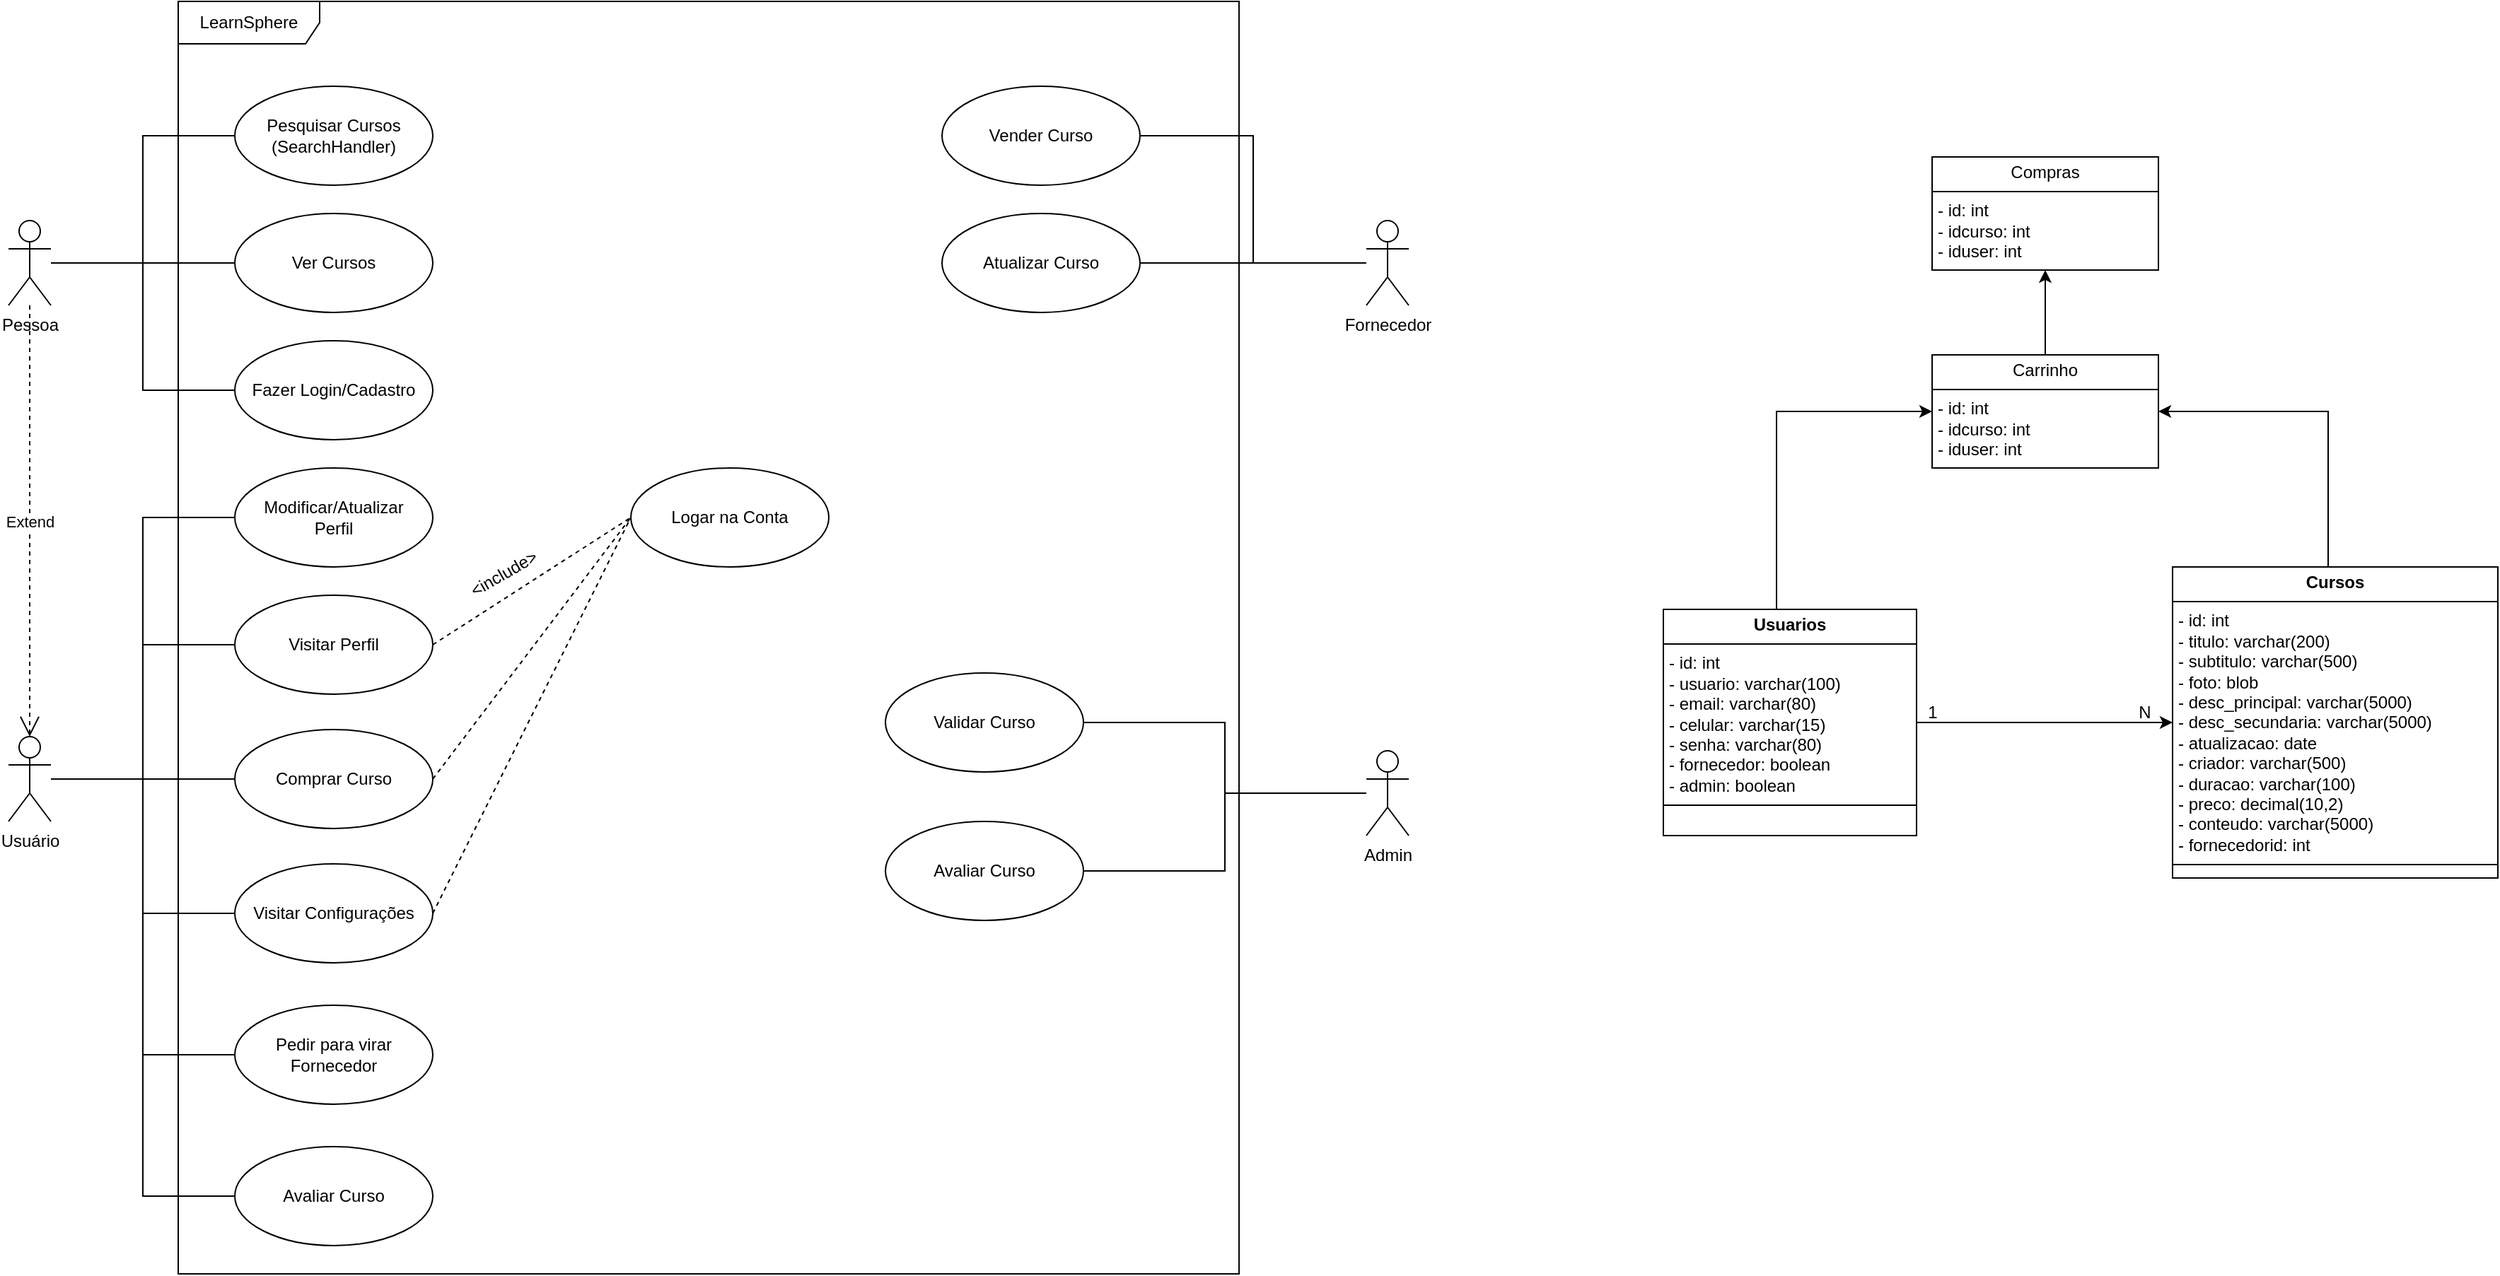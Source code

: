 <mxfile version="24.6.4" type="github">
  <diagram name="Página-1" id="gYhum7ljytBpoa15r5p-">
    <mxGraphModel dx="2350" dy="890" grid="1" gridSize="10" guides="1" tooltips="1" connect="1" arrows="1" fold="1" page="1" pageScale="1" pageWidth="827" pageHeight="1169" math="0" shadow="0">
      <root>
        <mxCell id="0" />
        <mxCell id="1" parent="0" />
        <mxCell id="QgO8SwqlqUL5KBMX8Alq-1" value="LearnSphere" style="shape=umlFrame;whiteSpace=wrap;html=1;pointerEvents=0;width=100;height=30;" parent="1" vertex="1">
          <mxGeometry x="110" y="370" width="750" height="900" as="geometry" />
        </mxCell>
        <mxCell id="mpmZmZ09PBH8B9MmkLu_-16" style="edgeStyle=orthogonalEdgeStyle;rounded=0;orthogonalLoop=1;jettySize=auto;html=1;endArrow=none;endFill=0;" parent="1" source="QgO8SwqlqUL5KBMX8Alq-2" target="QgO8SwqlqUL5KBMX8Alq-7" edge="1">
          <mxGeometry relative="1" as="geometry" />
        </mxCell>
        <mxCell id="mpmZmZ09PBH8B9MmkLu_-17" style="edgeStyle=orthogonalEdgeStyle;rounded=0;orthogonalLoop=1;jettySize=auto;html=1;entryX=0;entryY=0.5;entryDx=0;entryDy=0;endArrow=none;endFill=0;" parent="1" source="QgO8SwqlqUL5KBMX8Alq-2" target="QgO8SwqlqUL5KBMX8Alq-12" edge="1">
          <mxGeometry relative="1" as="geometry" />
        </mxCell>
        <mxCell id="mpmZmZ09PBH8B9MmkLu_-18" style="edgeStyle=orthogonalEdgeStyle;rounded=0;orthogonalLoop=1;jettySize=auto;html=1;entryX=0;entryY=0.5;entryDx=0;entryDy=0;startArrow=none;startFill=0;endArrow=none;endFill=0;" parent="1" source="QgO8SwqlqUL5KBMX8Alq-2" target="QgO8SwqlqUL5KBMX8Alq-15" edge="1">
          <mxGeometry relative="1" as="geometry" />
        </mxCell>
        <mxCell id="QgO8SwqlqUL5KBMX8Alq-2" value="Pessoa" style="shape=umlActor;verticalLabelPosition=bottom;verticalAlign=top;html=1;outlineConnect=0;" parent="1" vertex="1">
          <mxGeometry x="-10" y="525" width="30" height="60" as="geometry" />
        </mxCell>
        <mxCell id="mpmZmZ09PBH8B9MmkLu_-21" style="edgeStyle=orthogonalEdgeStyle;rounded=0;orthogonalLoop=1;jettySize=auto;html=1;endArrow=none;endFill=0;" parent="1" source="QgO8SwqlqUL5KBMX8Alq-3" target="QgO8SwqlqUL5KBMX8Alq-24" edge="1">
          <mxGeometry relative="1" as="geometry" />
        </mxCell>
        <mxCell id="mpmZmZ09PBH8B9MmkLu_-22" style="edgeStyle=orthogonalEdgeStyle;rounded=0;orthogonalLoop=1;jettySize=auto;html=1;entryX=0;entryY=0.5;entryDx=0;entryDy=0;endArrow=none;endFill=0;" parent="1" source="QgO8SwqlqUL5KBMX8Alq-3" target="QgO8SwqlqUL5KBMX8Alq-26" edge="1">
          <mxGeometry relative="1" as="geometry" />
        </mxCell>
        <mxCell id="mpmZmZ09PBH8B9MmkLu_-23" style="edgeStyle=orthogonalEdgeStyle;rounded=0;orthogonalLoop=1;jettySize=auto;html=1;entryX=0;entryY=0.5;entryDx=0;entryDy=0;endArrow=none;endFill=0;" parent="1" source="QgO8SwqlqUL5KBMX8Alq-3" target="QgO8SwqlqUL5KBMX8Alq-25" edge="1">
          <mxGeometry relative="1" as="geometry" />
        </mxCell>
        <mxCell id="mpmZmZ09PBH8B9MmkLu_-31" style="edgeStyle=orthogonalEdgeStyle;rounded=0;orthogonalLoop=1;jettySize=auto;html=1;entryX=0;entryY=0.5;entryDx=0;entryDy=0;endArrow=none;endFill=0;" parent="1" source="QgO8SwqlqUL5KBMX8Alq-3" target="QgO8SwqlqUL5KBMX8Alq-35" edge="1">
          <mxGeometry relative="1" as="geometry" />
        </mxCell>
        <mxCell id="mpmZmZ09PBH8B9MmkLu_-32" style="edgeStyle=orthogonalEdgeStyle;rounded=0;orthogonalLoop=1;jettySize=auto;html=1;entryX=0;entryY=0.5;entryDx=0;entryDy=0;endArrow=none;endFill=0;" parent="1" source="QgO8SwqlqUL5KBMX8Alq-3" target="QgO8SwqlqUL5KBMX8Alq-33" edge="1">
          <mxGeometry relative="1" as="geometry" />
        </mxCell>
        <mxCell id="zMIlw6AJ1ZsYrhMKJb7v-5" style="edgeStyle=orthogonalEdgeStyle;rounded=0;orthogonalLoop=1;jettySize=auto;html=1;entryX=0;entryY=0.5;entryDx=0;entryDy=0;endArrow=none;endFill=0;" parent="1" source="QgO8SwqlqUL5KBMX8Alq-3" target="zMIlw6AJ1ZsYrhMKJb7v-4" edge="1">
          <mxGeometry relative="1" as="geometry" />
        </mxCell>
        <mxCell id="QgO8SwqlqUL5KBMX8Alq-3" value="Usuário" style="shape=umlActor;verticalLabelPosition=bottom;verticalAlign=top;html=1;outlineConnect=0;" parent="1" vertex="1">
          <mxGeometry x="-10" y="890" width="30" height="60" as="geometry" />
        </mxCell>
        <mxCell id="zMIlw6AJ1ZsYrhMKJb7v-1" style="edgeStyle=orthogonalEdgeStyle;rounded=0;orthogonalLoop=1;jettySize=auto;html=1;entryX=1;entryY=0.5;entryDx=0;entryDy=0;endArrow=none;endFill=0;" parent="1" source="QgO8SwqlqUL5KBMX8Alq-4" target="mpmZmZ09PBH8B9MmkLu_-34" edge="1">
          <mxGeometry relative="1" as="geometry" />
        </mxCell>
        <mxCell id="zMIlw6AJ1ZsYrhMKJb7v-3" style="edgeStyle=orthogonalEdgeStyle;rounded=0;orthogonalLoop=1;jettySize=auto;html=1;endArrow=none;endFill=0;" parent="1" source="QgO8SwqlqUL5KBMX8Alq-4" target="zMIlw6AJ1ZsYrhMKJb7v-2" edge="1">
          <mxGeometry relative="1" as="geometry" />
        </mxCell>
        <mxCell id="QgO8SwqlqUL5KBMX8Alq-4" value="Fornecedor" style="shape=umlActor;verticalLabelPosition=bottom;verticalAlign=top;html=1;outlineConnect=0;" parent="1" vertex="1">
          <mxGeometry x="950" y="525" width="30" height="60" as="geometry" />
        </mxCell>
        <mxCell id="QgO8SwqlqUL5KBMX8Alq-7" value="Ver Cursos" style="ellipse;whiteSpace=wrap;html=1;" parent="1" vertex="1">
          <mxGeometry x="150" y="520" width="140" height="70" as="geometry" />
        </mxCell>
        <mxCell id="QgO8SwqlqUL5KBMX8Alq-12" value="Pesquisar Cursos&lt;br&gt;(SearchHandler)" style="ellipse;whiteSpace=wrap;html=1;" parent="1" vertex="1">
          <mxGeometry x="150" y="430" width="140" height="70" as="geometry" />
        </mxCell>
        <mxCell id="QgO8SwqlqUL5KBMX8Alq-15" value="Fazer Login/Cadastro" style="ellipse;whiteSpace=wrap;html=1;" parent="1" vertex="1">
          <mxGeometry x="150" y="610" width="140" height="70" as="geometry" />
        </mxCell>
        <mxCell id="QgO8SwqlqUL5KBMX8Alq-24" value="Comprar Curso" style="ellipse;whiteSpace=wrap;html=1;" parent="1" vertex="1">
          <mxGeometry x="150" y="885" width="140" height="70" as="geometry" />
        </mxCell>
        <mxCell id="QgO8SwqlqUL5KBMX8Alq-25" value="Visitar Perfil" style="ellipse;whiteSpace=wrap;html=1;" parent="1" vertex="1">
          <mxGeometry x="150" y="790" width="140" height="70" as="geometry" />
        </mxCell>
        <mxCell id="QgO8SwqlqUL5KBMX8Alq-26" value="Visitar Configurações" style="ellipse;whiteSpace=wrap;html=1;" parent="1" vertex="1">
          <mxGeometry x="150" y="980" width="140" height="70" as="geometry" />
        </mxCell>
        <mxCell id="QgO8SwqlqUL5KBMX8Alq-33" value="Pedir para virar&lt;div&gt;Fornecedor&lt;/div&gt;" style="ellipse;whiteSpace=wrap;html=1;" parent="1" vertex="1">
          <mxGeometry x="150" y="1080" width="140" height="70" as="geometry" />
        </mxCell>
        <mxCell id="QgO8SwqlqUL5KBMX8Alq-35" value="Modificar/Atualizar&lt;div&gt;&lt;span style=&quot;background-color: initial;&quot;&gt;Perfil&lt;/span&gt;&lt;br&gt;&lt;/div&gt;" style="ellipse;whiteSpace=wrap;html=1;" parent="1" vertex="1">
          <mxGeometry x="150" y="700" width="140" height="70" as="geometry" />
        </mxCell>
        <mxCell id="mpmZmZ09PBH8B9MmkLu_-7" value="&amp;lt;include&amp;gt;" style="text;html=1;align=center;verticalAlign=middle;resizable=0;points=[];autosize=1;strokeColor=none;fillColor=none;rotation=-30;" parent="1" vertex="1">
          <mxGeometry x="300" y="760" width="80" height="30" as="geometry" />
        </mxCell>
        <mxCell id="mpmZmZ09PBH8B9MmkLu_-10" value="Logar na Conta" style="ellipse;whiteSpace=wrap;html=1;" parent="1" vertex="1">
          <mxGeometry x="430" y="700" width="140" height="70" as="geometry" />
        </mxCell>
        <mxCell id="mpmZmZ09PBH8B9MmkLu_-24" value="" style="endArrow=none;endSize=12;dashed=1;html=1;rounded=0;exitX=1;exitY=0.5;exitDx=0;exitDy=0;entryX=0;entryY=0.5;entryDx=0;entryDy=0;endFill=0;" parent="1" source="QgO8SwqlqUL5KBMX8Alq-25" target="mpmZmZ09PBH8B9MmkLu_-10" edge="1">
          <mxGeometry width="160" relative="1" as="geometry">
            <mxPoint x="490" y="750" as="sourcePoint" />
            <mxPoint x="650" y="750" as="targetPoint" />
          </mxGeometry>
        </mxCell>
        <mxCell id="mpmZmZ09PBH8B9MmkLu_-25" value="" style="endArrow=none;endSize=12;dashed=1;html=1;rounded=0;exitX=1;exitY=0.5;exitDx=0;exitDy=0;entryX=0;entryY=0.5;entryDx=0;entryDy=0;endFill=0;" parent="1" source="QgO8SwqlqUL5KBMX8Alq-24" target="mpmZmZ09PBH8B9MmkLu_-10" edge="1">
          <mxGeometry width="160" relative="1" as="geometry">
            <mxPoint x="300" y="835" as="sourcePoint" />
            <mxPoint x="380" y="730" as="targetPoint" />
          </mxGeometry>
        </mxCell>
        <mxCell id="mpmZmZ09PBH8B9MmkLu_-26" value="" style="endArrow=none;endSize=12;dashed=1;html=1;rounded=0;exitX=1;exitY=0.5;exitDx=0;exitDy=0;entryX=0;entryY=0.5;entryDx=0;entryDy=0;endFill=0;" parent="1" source="QgO8SwqlqUL5KBMX8Alq-26" target="mpmZmZ09PBH8B9MmkLu_-10" edge="1">
          <mxGeometry width="160" relative="1" as="geometry">
            <mxPoint x="490" y="750" as="sourcePoint" />
            <mxPoint x="410" y="790" as="targetPoint" />
          </mxGeometry>
        </mxCell>
        <mxCell id="mpmZmZ09PBH8B9MmkLu_-34" value="Vender Curso" style="ellipse;whiteSpace=wrap;html=1;" parent="1" vertex="1">
          <mxGeometry x="650" y="430" width="140" height="70" as="geometry" />
        </mxCell>
        <mxCell id="zMIlw6AJ1ZsYrhMKJb7v-2" value="Atualizar Curso" style="ellipse;whiteSpace=wrap;html=1;" parent="1" vertex="1">
          <mxGeometry x="650" y="520" width="140" height="70" as="geometry" />
        </mxCell>
        <mxCell id="zMIlw6AJ1ZsYrhMKJb7v-4" value="Avaliar Curso" style="ellipse;whiteSpace=wrap;html=1;" parent="1" vertex="1">
          <mxGeometry x="150" y="1180" width="140" height="70" as="geometry" />
        </mxCell>
        <mxCell id="of5UtWQy4TfD5KywNnK9-3" style="edgeStyle=orthogonalEdgeStyle;rounded=0;orthogonalLoop=1;jettySize=auto;html=1;entryX=1;entryY=0.5;entryDx=0;entryDy=0;" edge="1" parent="1" source="zMIlw6AJ1ZsYrhMKJb7v-6" target="of5UtWQy4TfD5KywNnK9-1">
          <mxGeometry relative="1" as="geometry">
            <Array as="points">
              <mxPoint x="1630" y="660" />
            </Array>
          </mxGeometry>
        </mxCell>
        <mxCell id="zMIlw6AJ1ZsYrhMKJb7v-6" value="&lt;p style=&quot;margin:0px;margin-top:4px;text-align:center;&quot;&gt;&lt;b&gt;Cursos&lt;/b&gt;&lt;/p&gt;&lt;hr size=&quot;1&quot; style=&quot;border-style:solid;&quot;&gt;&lt;p style=&quot;margin:0px;margin-left:4px;&quot;&gt;- id: int&amp;nbsp;&lt;/p&gt;&lt;p style=&quot;margin:0px;margin-left:4px;&quot;&gt;- titulo: varchar(200)&amp;nbsp;&lt;/p&gt;&lt;p style=&quot;margin:0px;margin-left:4px;&quot;&gt;- subtitulo: varchar(500)&amp;nbsp;&lt;/p&gt;&lt;p style=&quot;margin:0px;margin-left:4px;&quot;&gt;- foto: blob&amp;nbsp;&lt;/p&gt;&lt;p style=&quot;margin:0px;margin-left:4px;&quot;&gt;- desc_principal: varchar(5000)&amp;nbsp;&lt;/p&gt;&lt;p style=&quot;margin:0px;margin-left:4px;&quot;&gt;- desc_secundaria: varchar(5000)&amp;nbsp;&lt;/p&gt;&lt;p style=&quot;margin:0px;margin-left:4px;&quot;&gt;- atualizacao: date&amp;nbsp;&lt;/p&gt;&lt;p style=&quot;margin:0px;margin-left:4px;&quot;&gt;- criador: varchar(500)&amp;nbsp;&lt;/p&gt;&lt;p style=&quot;margin:0px;margin-left:4px;&quot;&gt;- duracao: varchar(100)&amp;nbsp;&lt;/p&gt;&lt;p style=&quot;margin:0px;margin-left:4px;&quot;&gt;- preco: decimal(10,2)&amp;nbsp;&lt;/p&gt;&lt;p style=&quot;margin:0px;margin-left:4px;&quot;&gt;- conteudo: varchar(5000)&lt;br&gt;&lt;/p&gt;&lt;p style=&quot;margin:0px;margin-left:4px;&quot;&gt;- fornecedorid: int&lt;/p&gt;&lt;hr size=&quot;1&quot; style=&quot;border-style:solid;&quot;&gt;&lt;p style=&quot;margin:0px;margin-left:4px;&quot;&gt;&lt;br&gt;&lt;/p&gt;" style="verticalAlign=top;align=left;overflow=fill;html=1;whiteSpace=wrap;" parent="1" vertex="1">
          <mxGeometry x="1520" y="770" width="230" height="220" as="geometry" />
        </mxCell>
        <mxCell id="of5UtWQy4TfD5KywNnK9-2" style="edgeStyle=orthogonalEdgeStyle;rounded=0;orthogonalLoop=1;jettySize=auto;html=1;entryX=0;entryY=0.5;entryDx=0;entryDy=0;" edge="1" parent="1" source="zMIlw6AJ1ZsYrhMKJb7v-8" target="of5UtWQy4TfD5KywNnK9-1">
          <mxGeometry relative="1" as="geometry">
            <Array as="points">
              <mxPoint x="1240" y="660" />
            </Array>
          </mxGeometry>
        </mxCell>
        <mxCell id="of5UtWQy4TfD5KywNnK9-5" style="edgeStyle=orthogonalEdgeStyle;rounded=0;orthogonalLoop=1;jettySize=auto;html=1;" edge="1" parent="1" source="zMIlw6AJ1ZsYrhMKJb7v-8" target="zMIlw6AJ1ZsYrhMKJb7v-6">
          <mxGeometry relative="1" as="geometry" />
        </mxCell>
        <mxCell id="zMIlw6AJ1ZsYrhMKJb7v-8" value="&lt;p style=&quot;margin:0px;margin-top:4px;text-align:center;&quot;&gt;&lt;b&gt;Usuarios&lt;/b&gt;&lt;/p&gt;&lt;hr size=&quot;1&quot; style=&quot;border-style:solid;&quot;&gt;&lt;p style=&quot;margin:0px;margin-left:4px;&quot;&gt;&lt;span style=&quot;color: var(--primary-text-color);&quot;&gt;- id: int &lt;/span&gt;&lt;br&gt;&lt;span style=&quot;color: var(--primary-text-color);&quot;&gt;- usuario: varchar(100) &lt;/span&gt;&lt;br&gt;&lt;span style=&quot;color: var(--primary-text-color);&quot;&gt;- email: varchar(80)  &lt;/span&gt;&lt;br&gt;&lt;span style=&quot;color: var(--primary-text-color);&quot;&gt;- celular: varchar(15)&lt;/span&gt;&lt;br&gt;&lt;span style=&quot;color: var(--primary-text-color);&quot;&gt;- senha: varchar(80) &lt;/span&gt;&lt;br&gt;&lt;span style=&quot;color: var(--primary-text-color);&quot;&gt;- fornecedor: boolean &lt;/span&gt;&lt;br&gt;&lt;span style=&quot;color: var(--primary-text-color);&quot;&gt;- admin: boolean&lt;/span&gt;&lt;br&gt;&lt;/p&gt;&lt;hr size=&quot;1&quot; style=&quot;border-style:solid;&quot;&gt;&lt;p style=&quot;margin:0px;margin-left:4px;&quot;&gt;&lt;br&gt;&lt;/p&gt;" style="verticalAlign=top;align=left;overflow=fill;html=1;whiteSpace=wrap;" parent="1" vertex="1">
          <mxGeometry x="1160" y="800" width="179" height="160" as="geometry" />
        </mxCell>
        <mxCell id="JI5zvhnLIWS72WdE5iui-7" style="edgeStyle=orthogonalEdgeStyle;rounded=0;orthogonalLoop=1;jettySize=auto;html=1;endArrow=none;endFill=0;" parent="1" source="JI5zvhnLIWS72WdE5iui-1" target="JI5zvhnLIWS72WdE5iui-2" edge="1">
          <mxGeometry relative="1" as="geometry" />
        </mxCell>
        <mxCell id="JI5zvhnLIWS72WdE5iui-8" style="edgeStyle=orthogonalEdgeStyle;rounded=0;orthogonalLoop=1;jettySize=auto;html=1;entryX=1;entryY=0.5;entryDx=0;entryDy=0;endArrow=none;endFill=0;" parent="1" source="JI5zvhnLIWS72WdE5iui-1" target="JI5zvhnLIWS72WdE5iui-3" edge="1">
          <mxGeometry relative="1" as="geometry" />
        </mxCell>
        <mxCell id="JI5zvhnLIWS72WdE5iui-1" value="Admin" style="shape=umlActor;verticalLabelPosition=bottom;verticalAlign=top;html=1;outlineConnect=0;" parent="1" vertex="1">
          <mxGeometry x="950" y="900" width="30" height="60" as="geometry" />
        </mxCell>
        <mxCell id="JI5zvhnLIWS72WdE5iui-2" value="Validar Curso" style="ellipse;whiteSpace=wrap;html=1;" parent="1" vertex="1">
          <mxGeometry x="610" y="845" width="140" height="70" as="geometry" />
        </mxCell>
        <mxCell id="JI5zvhnLIWS72WdE5iui-3" value="Avaliar Curso" style="ellipse;whiteSpace=wrap;html=1;" parent="1" vertex="1">
          <mxGeometry x="610" y="950" width="140" height="70" as="geometry" />
        </mxCell>
        <mxCell id="of5UtWQy4TfD5KywNnK9-7" style="edgeStyle=orthogonalEdgeStyle;rounded=0;orthogonalLoop=1;jettySize=auto;html=1;entryX=0.5;entryY=1;entryDx=0;entryDy=0;" edge="1" parent="1" source="of5UtWQy4TfD5KywNnK9-1" target="of5UtWQy4TfD5KywNnK9-6">
          <mxGeometry relative="1" as="geometry" />
        </mxCell>
        <mxCell id="of5UtWQy4TfD5KywNnK9-1" value="&lt;p style=&quot;margin:0px;margin-top:4px;text-align:center;&quot;&gt;Carrinho&lt;br&gt;&lt;/p&gt;&lt;hr size=&quot;1&quot; style=&quot;border-style:solid;&quot;&gt;&lt;p style=&quot;margin:0px;margin-left:4px;&quot;&gt;&lt;/p&gt;&lt;p style=&quot;margin:0px;margin-left:4px;&quot;&gt;&lt;span style=&quot;background-color: initial;&quot;&gt;- id: int&amp;nbsp;&lt;/span&gt;&lt;/p&gt;&lt;p style=&quot;margin:0px;margin-left:4px;&quot;&gt;&lt;span style=&quot;background-color: initial;&quot;&gt;- idcurso: int&amp;nbsp;&lt;br&gt;- iduser: int &lt;/span&gt;&amp;nbsp;&lt;/p&gt;" style="verticalAlign=top;align=left;overflow=fill;html=1;whiteSpace=wrap;" vertex="1" parent="1">
          <mxGeometry x="1350" y="620" width="160" height="80" as="geometry" />
        </mxCell>
        <mxCell id="of5UtWQy4TfD5KywNnK9-6" value="&lt;p style=&quot;margin:0px;margin-top:4px;text-align:center;&quot;&gt;Compras&lt;br&gt;&lt;/p&gt;&lt;hr size=&quot;1&quot; style=&quot;border-style:solid;&quot;&gt;&lt;p style=&quot;margin:0px;margin-left:4px;&quot;&gt;&lt;/p&gt;&lt;p style=&quot;margin:0px;margin-left:4px;&quot;&gt;&lt;span style=&quot;background-color: initial;&quot;&gt;- id: int&amp;nbsp;&lt;/span&gt;&lt;/p&gt;&lt;p style=&quot;margin:0px;margin-left:4px;&quot;&gt;&lt;span style=&quot;background-color: initial;&quot;&gt;- idcurso: int&amp;nbsp;&lt;br&gt;- iduser: int &lt;/span&gt;&amp;nbsp;&lt;/p&gt;" style="verticalAlign=top;align=left;overflow=fill;html=1;whiteSpace=wrap;" vertex="1" parent="1">
          <mxGeometry x="1350" y="480" width="160" height="80" as="geometry" />
        </mxCell>
        <mxCell id="of5UtWQy4TfD5KywNnK9-8" value="1" style="text;html=1;align=center;verticalAlign=middle;resizable=0;points=[];autosize=1;strokeColor=none;fillColor=none;" vertex="1" parent="1">
          <mxGeometry x="1335" y="858" width="30" height="30" as="geometry" />
        </mxCell>
        <mxCell id="of5UtWQy4TfD5KywNnK9-9" value="N" style="text;html=1;align=center;verticalAlign=middle;resizable=0;points=[];autosize=1;strokeColor=none;fillColor=none;" vertex="1" parent="1">
          <mxGeometry x="1485" y="858" width="30" height="30" as="geometry" />
        </mxCell>
        <mxCell id="of5UtWQy4TfD5KywNnK9-16" value="Extend" style="endArrow=open;endSize=12;dashed=1;html=1;rounded=0;entryX=0.5;entryY=0;entryDx=0;entryDy=0;entryPerimeter=0;" edge="1" parent="1" source="QgO8SwqlqUL5KBMX8Alq-2" target="QgO8SwqlqUL5KBMX8Alq-3">
          <mxGeometry width="160" relative="1" as="geometry">
            <mxPoint x="480" y="810" as="sourcePoint" />
            <mxPoint x="640" y="810" as="targetPoint" />
          </mxGeometry>
        </mxCell>
      </root>
    </mxGraphModel>
  </diagram>
</mxfile>
